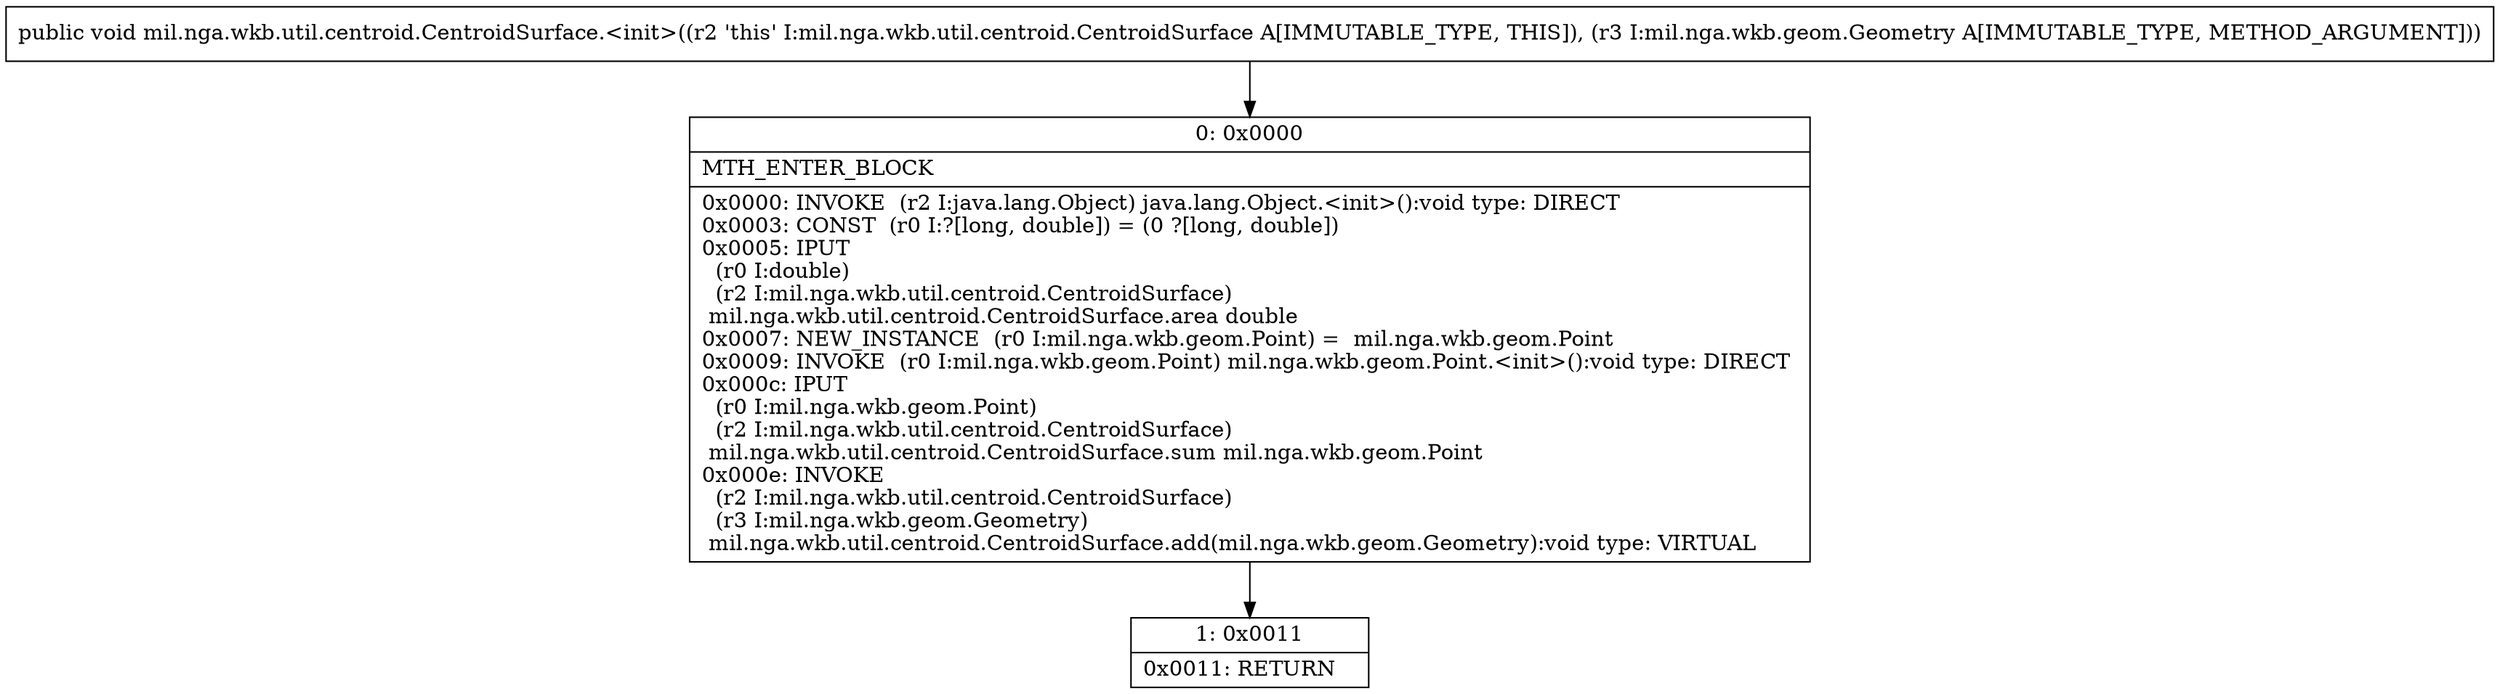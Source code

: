 digraph "CFG formil.nga.wkb.util.centroid.CentroidSurface.\<init\>(Lmil\/nga\/wkb\/geom\/Geometry;)V" {
Node_0 [shape=record,label="{0\:\ 0x0000|MTH_ENTER_BLOCK\l|0x0000: INVOKE  (r2 I:java.lang.Object) java.lang.Object.\<init\>():void type: DIRECT \l0x0003: CONST  (r0 I:?[long, double]) = (0 ?[long, double]) \l0x0005: IPUT  \l  (r0 I:double)\l  (r2 I:mil.nga.wkb.util.centroid.CentroidSurface)\l mil.nga.wkb.util.centroid.CentroidSurface.area double \l0x0007: NEW_INSTANCE  (r0 I:mil.nga.wkb.geom.Point) =  mil.nga.wkb.geom.Point \l0x0009: INVOKE  (r0 I:mil.nga.wkb.geom.Point) mil.nga.wkb.geom.Point.\<init\>():void type: DIRECT \l0x000c: IPUT  \l  (r0 I:mil.nga.wkb.geom.Point)\l  (r2 I:mil.nga.wkb.util.centroid.CentroidSurface)\l mil.nga.wkb.util.centroid.CentroidSurface.sum mil.nga.wkb.geom.Point \l0x000e: INVOKE  \l  (r2 I:mil.nga.wkb.util.centroid.CentroidSurface)\l  (r3 I:mil.nga.wkb.geom.Geometry)\l mil.nga.wkb.util.centroid.CentroidSurface.add(mil.nga.wkb.geom.Geometry):void type: VIRTUAL \l}"];
Node_1 [shape=record,label="{1\:\ 0x0011|0x0011: RETURN   \l}"];
MethodNode[shape=record,label="{public void mil.nga.wkb.util.centroid.CentroidSurface.\<init\>((r2 'this' I:mil.nga.wkb.util.centroid.CentroidSurface A[IMMUTABLE_TYPE, THIS]), (r3 I:mil.nga.wkb.geom.Geometry A[IMMUTABLE_TYPE, METHOD_ARGUMENT])) }"];
MethodNode -> Node_0;
Node_0 -> Node_1;
}

